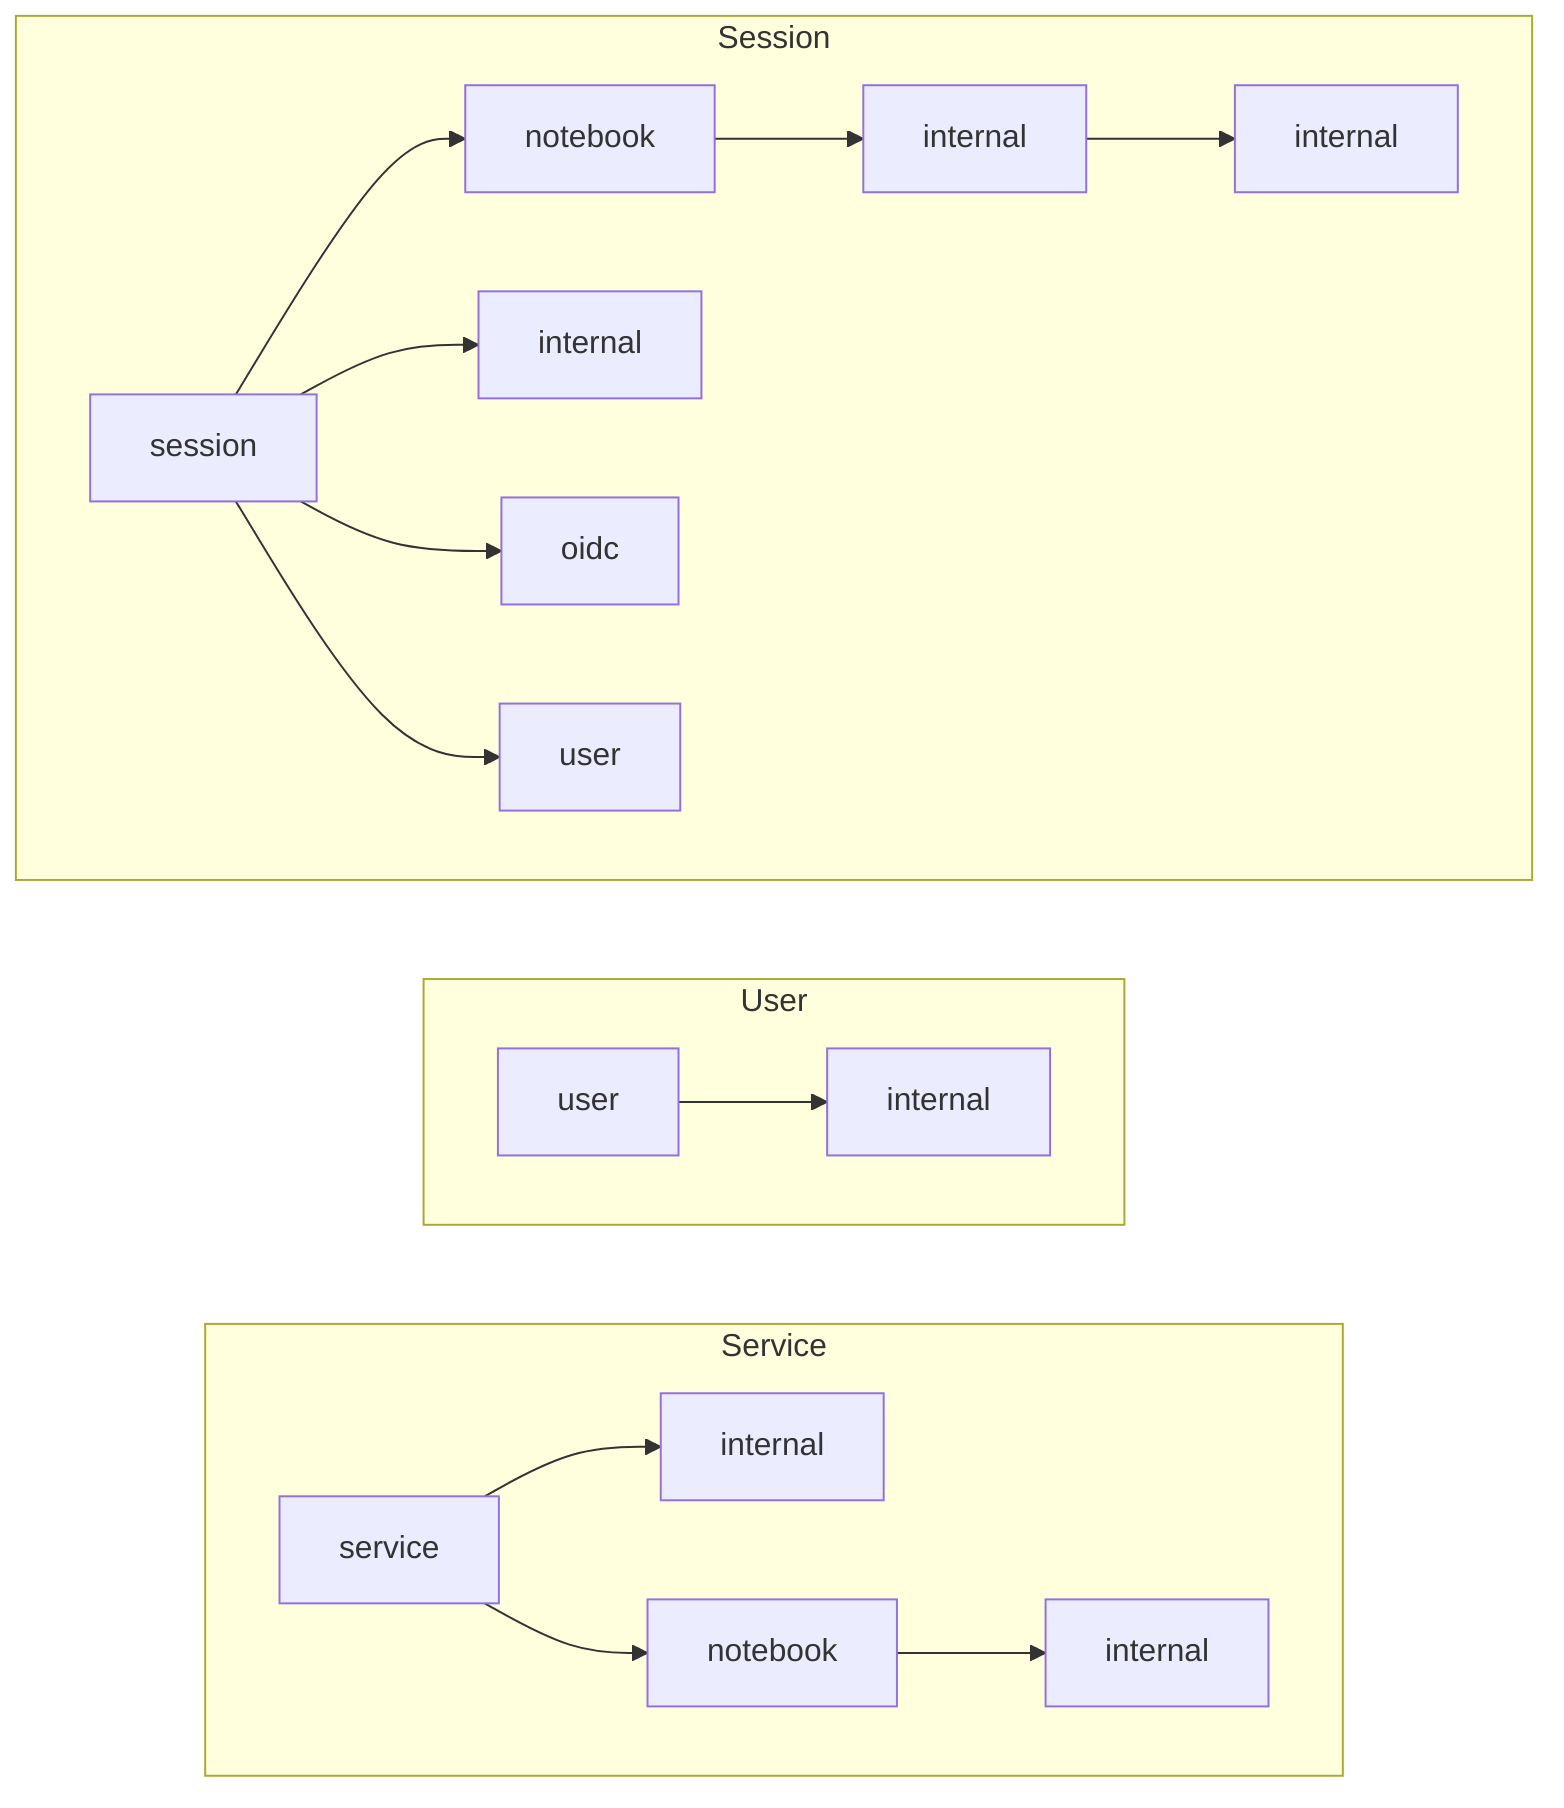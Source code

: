 graph TB
    session
    internal_a[internal]
    internal_b[internal]
    internal_c[internal]
    internal_d[internal]
    internal_e[internal]
    internal_f[internal]
    notebook_a[notebook]
    notebook_b[notebook]
    user_a[user]
    user_b[user]
    service
    oidc

    subgraph Session
        direction LR
        session --> notebook_a --> internal_a --> internal_f
        session --> internal_b
        session --> oidc
        session --> user_a
    end

    subgraph User
        direction LR
        user_b --> internal_c
    end

    subgraph Service
        direction LR
        service --> internal_d
        service --> notebook_b --> internal_e
    end

    Session ~~~ User ~~~ Service